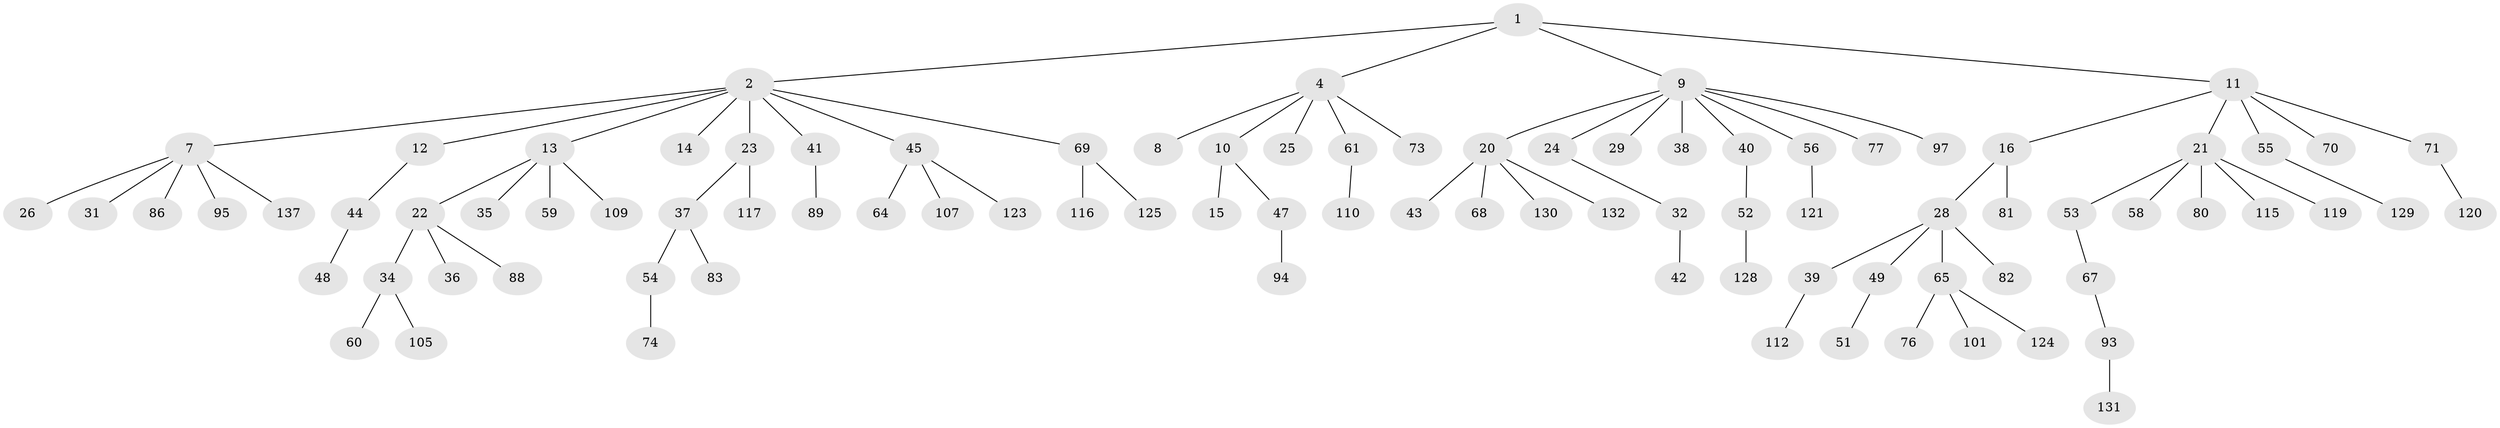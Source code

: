 // original degree distribution, {5: 0.021897810218978103, 9: 0.0072992700729927005, 1: 0.48175182481751827, 3: 0.13138686131386862, 2: 0.27007299270072993, 6: 0.021897810218978103, 4: 0.06569343065693431}
// Generated by graph-tools (version 1.1) at 2025/42/03/06/25 10:42:06]
// undirected, 92 vertices, 91 edges
graph export_dot {
graph [start="1"]
  node [color=gray90,style=filled];
  1 [super="+3"];
  2 [super="+5"];
  4 [super="+6"];
  7 [super="+106"];
  8;
  9 [super="+18"];
  10 [super="+27"];
  11 [super="+17"];
  12;
  13 [super="+19"];
  14;
  15 [super="+63"];
  16;
  20 [super="+30"];
  21 [super="+46"];
  22;
  23;
  24;
  25 [super="+122"];
  26 [super="+96"];
  28 [super="+33"];
  29;
  31 [super="+98"];
  32 [super="+136"];
  34 [super="+57"];
  35 [super="+66"];
  36 [super="+92"];
  37 [super="+75"];
  38;
  39 [super="+87"];
  40 [super="+134"];
  41 [super="+79"];
  42;
  43;
  44 [super="+90"];
  45 [super="+103"];
  47 [super="+62"];
  48 [super="+50"];
  49 [super="+99"];
  51;
  52 [super="+85"];
  53;
  54;
  55 [super="+91"];
  56 [super="+111"];
  58;
  59 [super="+133"];
  60 [super="+72"];
  61 [super="+100"];
  64;
  65 [super="+113"];
  67 [super="+108"];
  68 [super="+104"];
  69;
  70;
  71 [super="+84"];
  73;
  74 [super="+78"];
  76;
  77;
  80 [super="+126"];
  81;
  82;
  83;
  86;
  88;
  89;
  93 [super="+102"];
  94;
  95;
  97 [super="+135"];
  101;
  105;
  107 [super="+114"];
  109;
  110;
  112 [super="+118"];
  115;
  116;
  117;
  119;
  120;
  121;
  123 [super="+127"];
  124;
  125;
  128;
  129;
  130;
  131;
  132;
  137;
  1 -- 2;
  1 -- 4;
  1 -- 9;
  1 -- 11;
  2 -- 7;
  2 -- 12;
  2 -- 13;
  2 -- 23;
  2 -- 41;
  2 -- 45;
  2 -- 69;
  2 -- 14;
  4 -- 61;
  4 -- 73;
  4 -- 8;
  4 -- 25;
  4 -- 10;
  7 -- 26;
  7 -- 31;
  7 -- 86;
  7 -- 95;
  7 -- 137;
  9 -- 38;
  9 -- 56;
  9 -- 77;
  9 -- 97;
  9 -- 20;
  9 -- 24;
  9 -- 40;
  9 -- 29;
  10 -- 15;
  10 -- 47;
  11 -- 16;
  11 -- 70;
  11 -- 55;
  11 -- 21;
  11 -- 71;
  12 -- 44;
  13 -- 22;
  13 -- 35;
  13 -- 109;
  13 -- 59;
  16 -- 28;
  16 -- 81;
  20 -- 130;
  20 -- 132;
  20 -- 43;
  20 -- 68;
  21 -- 53;
  21 -- 58;
  21 -- 80;
  21 -- 119;
  21 -- 115;
  22 -- 34;
  22 -- 36;
  22 -- 88;
  23 -- 37;
  23 -- 117;
  24 -- 32;
  28 -- 39;
  28 -- 82;
  28 -- 65;
  28 -- 49;
  32 -- 42;
  34 -- 105;
  34 -- 60;
  37 -- 54;
  37 -- 83;
  39 -- 112;
  40 -- 52;
  41 -- 89;
  44 -- 48;
  45 -- 64;
  45 -- 123;
  45 -- 107;
  47 -- 94;
  49 -- 51;
  52 -- 128;
  53 -- 67;
  54 -- 74;
  55 -- 129;
  56 -- 121;
  61 -- 110;
  65 -- 76;
  65 -- 101;
  65 -- 124;
  67 -- 93;
  69 -- 116;
  69 -- 125;
  71 -- 120;
  93 -- 131;
}
